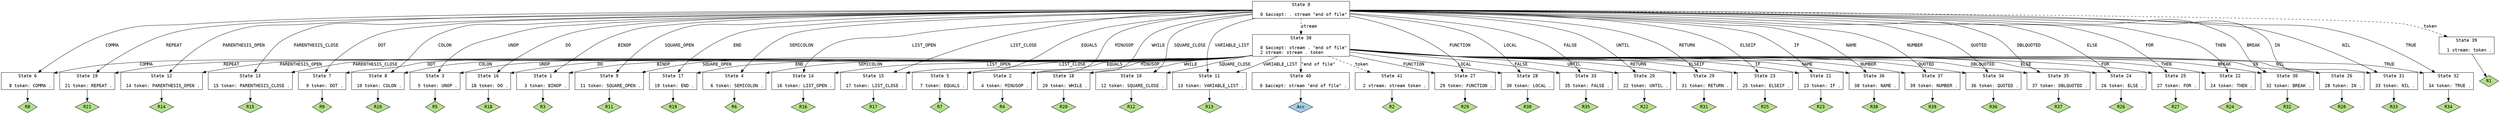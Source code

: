 // Generated by GNU Bison 3.2.
// Report bugs to <bug-bison@gnu.org>.
// Home page: <http://www.gnu.org/software/bison/>.

digraph "src/lua.yy"
{
  node [fontname = courier, shape = box, colorscheme = paired6]
  edge [fontname = courier]

  0 [label="State 0\n\l  0 $accept: . stream \"end of file\"\l"]
  0 -> 1 [style=solid label="BINOP"]
  0 -> 2 [style=solid label="MINUSOP"]
  0 -> 3 [style=solid label="UNOP"]
  0 -> 4 [style=solid label="SEMICOLON"]
  0 -> 5 [style=solid label="EQUALS"]
  0 -> 6 [style=solid label="COMMA"]
  0 -> 7 [style=solid label="DOT"]
  0 -> 8 [style=solid label="COLON"]
  0 -> 9 [style=solid label="SQUARE_OPEN"]
  0 -> 10 [style=solid label="SQUARE_CLOSE"]
  0 -> 11 [style=solid label="VARIABLE_LIST"]
  0 -> 12 [style=solid label="PARENTHESIS_OPEN"]
  0 -> 13 [style=solid label="PARENTHESIS_CLOSE"]
  0 -> 14 [style=solid label="LIST_OPEN"]
  0 -> 15 [style=solid label="LIST_CLOSE"]
  0 -> 16 [style=solid label="DO"]
  0 -> 17 [style=solid label="END"]
  0 -> 18 [style=solid label="WHILE"]
  0 -> 19 [style=solid label="REPEAT"]
  0 -> 20 [style=solid label="UNTIL"]
  0 -> 21 [style=solid label="IF"]
  0 -> 22 [style=solid label="THEN"]
  0 -> 23 [style=solid label="ELSEIF"]
  0 -> 24 [style=solid label="ELSE"]
  0 -> 25 [style=solid label="FOR"]
  0 -> 26 [style=solid label="IN"]
  0 -> 27 [style=solid label="FUNCTION"]
  0 -> 28 [style=solid label="LOCAL"]
  0 -> 29 [style=solid label="RETURN"]
  0 -> 30 [style=solid label="BREAK"]
  0 -> 31 [style=solid label="NIL"]
  0 -> 32 [style=solid label="TRUE"]
  0 -> 33 [style=solid label="FALSE"]
  0 -> 34 [style=solid label="QUOTED"]
  0 -> 35 [style=solid label="DBLQUOTED"]
  0 -> 36 [style=solid label="NAME"]
  0 -> 37 [style=solid label="NUMBER"]
  0 -> 38 [style=dashed label="stream"]
  0 -> 39 [style=dashed label="token"]
  1 [label="State 1\n\l  3 token: BINOP .\l"]
  1 -> "1R3" [style=solid]
 "1R3" [label="R3", fillcolor=3, shape=diamond, style=filled]
  2 [label="State 2\n\l  4 token: MINUSOP .\l"]
  2 -> "2R4" [style=solid]
 "2R4" [label="R4", fillcolor=3, shape=diamond, style=filled]
  3 [label="State 3\n\l  5 token: UNOP .\l"]
  3 -> "3R5" [style=solid]
 "3R5" [label="R5", fillcolor=3, shape=diamond, style=filled]
  4 [label="State 4\n\l  6 token: SEMICOLON .\l"]
  4 -> "4R6" [style=solid]
 "4R6" [label="R6", fillcolor=3, shape=diamond, style=filled]
  5 [label="State 5\n\l  7 token: EQUALS .\l"]
  5 -> "5R7" [style=solid]
 "5R7" [label="R7", fillcolor=3, shape=diamond, style=filled]
  6 [label="State 6\n\l  8 token: COMMA .\l"]
  6 -> "6R8" [style=solid]
 "6R8" [label="R8", fillcolor=3, shape=diamond, style=filled]
  7 [label="State 7\n\l  9 token: DOT .\l"]
  7 -> "7R9" [style=solid]
 "7R9" [label="R9", fillcolor=3, shape=diamond, style=filled]
  8 [label="State 8\n\l 10 token: COLON .\l"]
  8 -> "8R10" [style=solid]
 "8R10" [label="R10", fillcolor=3, shape=diamond, style=filled]
  9 [label="State 9\n\l 11 token: SQUARE_OPEN .\l"]
  9 -> "9R11" [style=solid]
 "9R11" [label="R11", fillcolor=3, shape=diamond, style=filled]
  10 [label="State 10\n\l 12 token: SQUARE_CLOSE .\l"]
  10 -> "10R12" [style=solid]
 "10R12" [label="R12", fillcolor=3, shape=diamond, style=filled]
  11 [label="State 11\n\l 13 token: VARIABLE_LIST .\l"]
  11 -> "11R13" [style=solid]
 "11R13" [label="R13", fillcolor=3, shape=diamond, style=filled]
  12 [label="State 12\n\l 14 token: PARENTHESIS_OPEN .\l"]
  12 -> "12R14" [style=solid]
 "12R14" [label="R14", fillcolor=3, shape=diamond, style=filled]
  13 [label="State 13\n\l 15 token: PARENTHESIS_CLOSE .\l"]
  13 -> "13R15" [style=solid]
 "13R15" [label="R15", fillcolor=3, shape=diamond, style=filled]
  14 [label="State 14\n\l 16 token: LIST_OPEN .\l"]
  14 -> "14R16" [style=solid]
 "14R16" [label="R16", fillcolor=3, shape=diamond, style=filled]
  15 [label="State 15\n\l 17 token: LIST_CLOSE .\l"]
  15 -> "15R17" [style=solid]
 "15R17" [label="R17", fillcolor=3, shape=diamond, style=filled]
  16 [label="State 16\n\l 18 token: DO .\l"]
  16 -> "16R18" [style=solid]
 "16R18" [label="R18", fillcolor=3, shape=diamond, style=filled]
  17 [label="State 17\n\l 19 token: END .\l"]
  17 -> "17R19" [style=solid]
 "17R19" [label="R19", fillcolor=3, shape=diamond, style=filled]
  18 [label="State 18\n\l 20 token: WHILE .\l"]
  18 -> "18R20" [style=solid]
 "18R20" [label="R20", fillcolor=3, shape=diamond, style=filled]
  19 [label="State 19\n\l 21 token: REPEAT .\l"]
  19 -> "19R21" [style=solid]
 "19R21" [label="R21", fillcolor=3, shape=diamond, style=filled]
  20 [label="State 20\n\l 22 token: UNTIL .\l"]
  20 -> "20R22" [style=solid]
 "20R22" [label="R22", fillcolor=3, shape=diamond, style=filled]
  21 [label="State 21\n\l 23 token: IF .\l"]
  21 -> "21R23" [style=solid]
 "21R23" [label="R23", fillcolor=3, shape=diamond, style=filled]
  22 [label="State 22\n\l 24 token: THEN .\l"]
  22 -> "22R24" [style=solid]
 "22R24" [label="R24", fillcolor=3, shape=diamond, style=filled]
  23 [label="State 23\n\l 25 token: ELSEIF .\l"]
  23 -> "23R25" [style=solid]
 "23R25" [label="R25", fillcolor=3, shape=diamond, style=filled]
  24 [label="State 24\n\l 26 token: ELSE .\l"]
  24 -> "24R26" [style=solid]
 "24R26" [label="R26", fillcolor=3, shape=diamond, style=filled]
  25 [label="State 25\n\l 27 token: FOR .\l"]
  25 -> "25R27" [style=solid]
 "25R27" [label="R27", fillcolor=3, shape=diamond, style=filled]
  26 [label="State 26\n\l 28 token: IN .\l"]
  26 -> "26R28" [style=solid]
 "26R28" [label="R28", fillcolor=3, shape=diamond, style=filled]
  27 [label="State 27\n\l 29 token: FUNCTION .\l"]
  27 -> "27R29" [style=solid]
 "27R29" [label="R29", fillcolor=3, shape=diamond, style=filled]
  28 [label="State 28\n\l 30 token: LOCAL .\l"]
  28 -> "28R30" [style=solid]
 "28R30" [label="R30", fillcolor=3, shape=diamond, style=filled]
  29 [label="State 29\n\l 31 token: RETURN .\l"]
  29 -> "29R31" [style=solid]
 "29R31" [label="R31", fillcolor=3, shape=diamond, style=filled]
  30 [label="State 30\n\l 32 token: BREAK .\l"]
  30 -> "30R32" [style=solid]
 "30R32" [label="R32", fillcolor=3, shape=diamond, style=filled]
  31 [label="State 31\n\l 33 token: NIL .\l"]
  31 -> "31R33" [style=solid]
 "31R33" [label="R33", fillcolor=3, shape=diamond, style=filled]
  32 [label="State 32\n\l 34 token: TRUE .\l"]
  32 -> "32R34" [style=solid]
 "32R34" [label="R34", fillcolor=3, shape=diamond, style=filled]
  33 [label="State 33\n\l 35 token: FALSE .\l"]
  33 -> "33R35" [style=solid]
 "33R35" [label="R35", fillcolor=3, shape=diamond, style=filled]
  34 [label="State 34\n\l 36 token: QUOTED .\l"]
  34 -> "34R36" [style=solid]
 "34R36" [label="R36", fillcolor=3, shape=diamond, style=filled]
  35 [label="State 35\n\l 37 token: DBLQUOTED .\l"]
  35 -> "35R37" [style=solid]
 "35R37" [label="R37", fillcolor=3, shape=diamond, style=filled]
  36 [label="State 36\n\l 38 token: NAME .\l"]
  36 -> "36R38" [style=solid]
 "36R38" [label="R38", fillcolor=3, shape=diamond, style=filled]
  37 [label="State 37\n\l 39 token: NUMBER .\l"]
  37 -> "37R39" [style=solid]
 "37R39" [label="R39", fillcolor=3, shape=diamond, style=filled]
  38 [label="State 38\n\l  0 $accept: stream . \"end of file\"\l  2 stream: stream . token\l"]
  38 -> 40 [style=solid label="\"end of file\""]
  38 -> 1 [style=solid label="BINOP"]
  38 -> 2 [style=solid label="MINUSOP"]
  38 -> 3 [style=solid label="UNOP"]
  38 -> 4 [style=solid label="SEMICOLON"]
  38 -> 5 [style=solid label="EQUALS"]
  38 -> 6 [style=solid label="COMMA"]
  38 -> 7 [style=solid label="DOT"]
  38 -> 8 [style=solid label="COLON"]
  38 -> 9 [style=solid label="SQUARE_OPEN"]
  38 -> 10 [style=solid label="SQUARE_CLOSE"]
  38 -> 11 [style=solid label="VARIABLE_LIST"]
  38 -> 12 [style=solid label="PARENTHESIS_OPEN"]
  38 -> 13 [style=solid label="PARENTHESIS_CLOSE"]
  38 -> 14 [style=solid label="LIST_OPEN"]
  38 -> 15 [style=solid label="LIST_CLOSE"]
  38 -> 16 [style=solid label="DO"]
  38 -> 17 [style=solid label="END"]
  38 -> 18 [style=solid label="WHILE"]
  38 -> 19 [style=solid label="REPEAT"]
  38 -> 20 [style=solid label="UNTIL"]
  38 -> 21 [style=solid label="IF"]
  38 -> 22 [style=solid label="THEN"]
  38 -> 23 [style=solid label="ELSEIF"]
  38 -> 24 [style=solid label="ELSE"]
  38 -> 25 [style=solid label="FOR"]
  38 -> 26 [style=solid label="IN"]
  38 -> 27 [style=solid label="FUNCTION"]
  38 -> 28 [style=solid label="LOCAL"]
  38 -> 29 [style=solid label="RETURN"]
  38 -> 30 [style=solid label="BREAK"]
  38 -> 31 [style=solid label="NIL"]
  38 -> 32 [style=solid label="TRUE"]
  38 -> 33 [style=solid label="FALSE"]
  38 -> 34 [style=solid label="QUOTED"]
  38 -> 35 [style=solid label="DBLQUOTED"]
  38 -> 36 [style=solid label="NAME"]
  38 -> 37 [style=solid label="NUMBER"]
  38 -> 41 [style=dashed label="token"]
  39 [label="State 39\n\l  1 stream: token .\l"]
  39 -> "39R1" [style=solid]
 "39R1" [label="R1", fillcolor=3, shape=diamond, style=filled]
  40 [label="State 40\n\l  0 $accept: stream \"end of file\" .\l"]
  40 -> "40R0" [style=solid]
 "40R0" [label="Acc", fillcolor=1, shape=diamond, style=filled]
  41 [label="State 41\n\l  2 stream: stream token .\l"]
  41 -> "41R2" [style=solid]
 "41R2" [label="R2", fillcolor=3, shape=diamond, style=filled]
}
